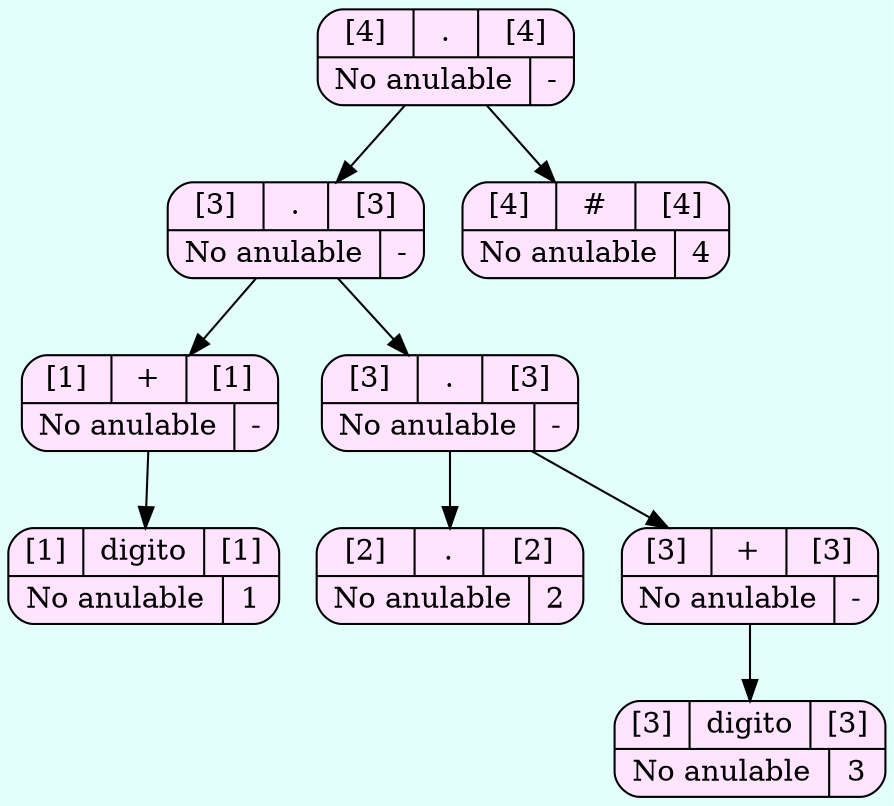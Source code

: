 digraph Arbol_Sintactico{
  bgcolor = "#E3FFFA"
node [shape=Mrecord fillcolor="#FFE3FF" style =filled];
node0[label="{{[4]|.|[4]}|{No anulable|-}}"];
node0 -> node00
node00[label="{{[3]|.|[3]}|{No anulable|-}}"];
node00 -> node000
node000[label="{{[1]|+|[1]}|{No anulable|-}}"];
node000 -> node0000
node0000[label="{{[1]|digito|[1]}|{No anulable|1}}"];
node00 -> node001
node001[label="{{[3]|.|[3]}|{No anulable|-}}"];
node001 -> node0010
node0010[label="{{[2]|.|[2]}|{No anulable|2}}"];
node001 -> node0011
node0011[label="{{[3]|+|[3]}|{No anulable|-}}"];
node0011 -> node00110
node00110[label="{{[3]|digito|[3]}|{No anulable|3}}"];
node0 -> node01
node01[label="{{[4]|#|[4]}|{No anulable|4}}"];


}
